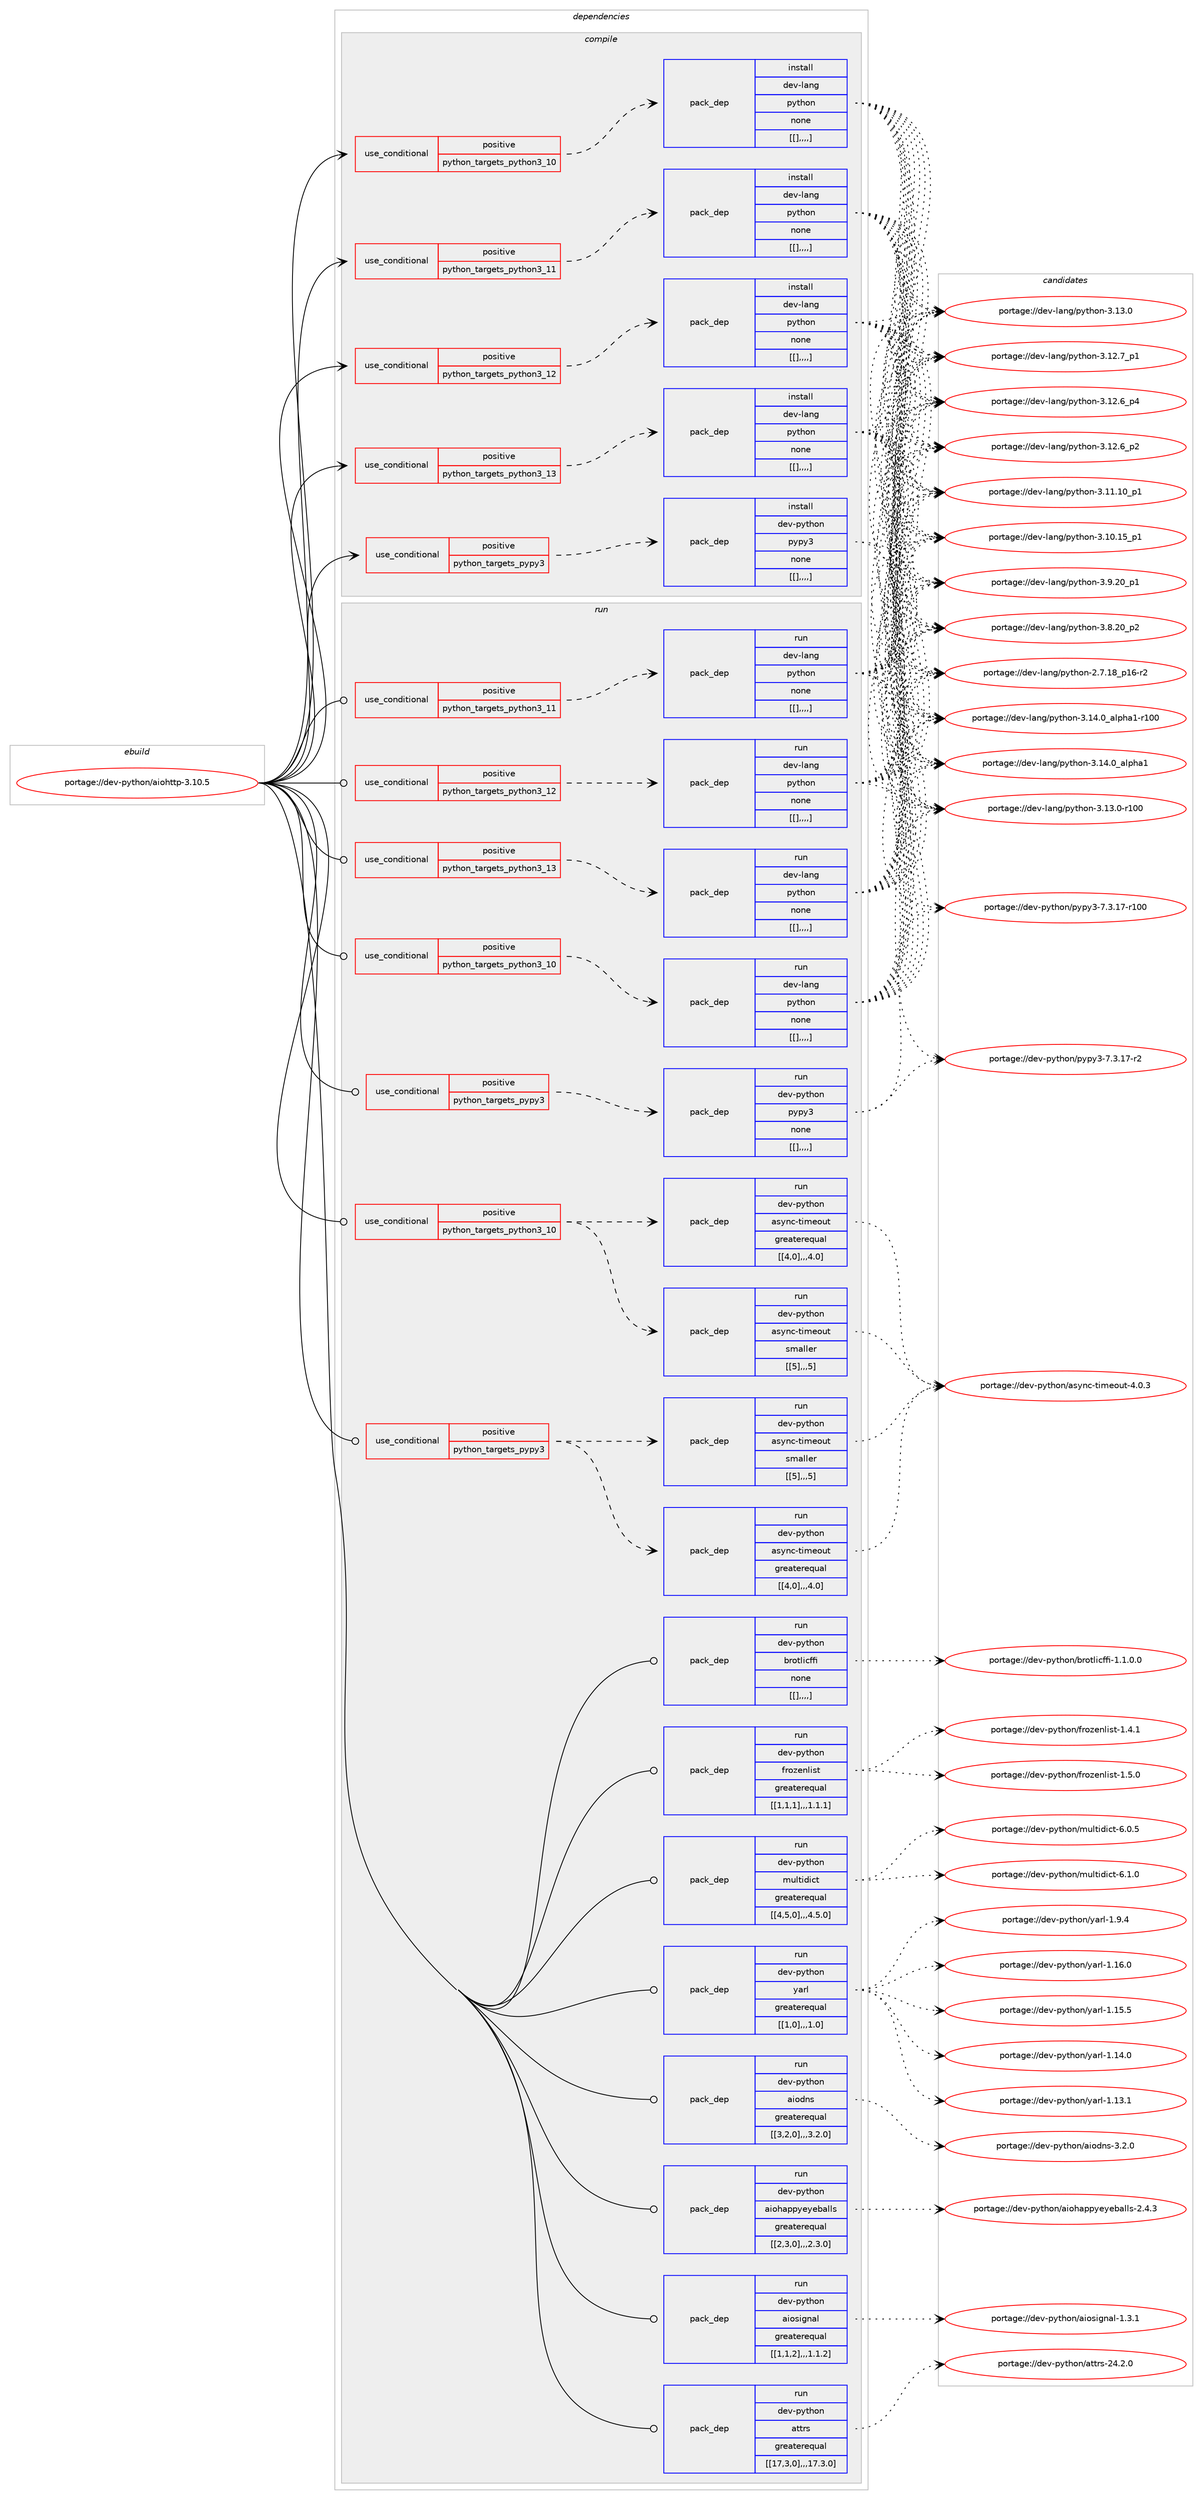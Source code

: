 digraph prolog {

# *************
# Graph options
# *************

newrank=true;
concentrate=true;
compound=true;
graph [rankdir=LR,fontname=Helvetica,fontsize=10,ranksep=1.5];#, ranksep=2.5, nodesep=0.2];
edge  [arrowhead=vee];
node  [fontname=Helvetica,fontsize=10];

# **********
# The ebuild
# **********

subgraph cluster_leftcol {
color=gray;
label=<<i>ebuild</i>>;
id [label="portage://dev-python/aiohttp-3.10.5", color=red, width=4, href="../dev-python/aiohttp-3.10.5.svg"];
}

# ****************
# The dependencies
# ****************

subgraph cluster_midcol {
color=gray;
label=<<i>dependencies</i>>;
subgraph cluster_compile {
fillcolor="#eeeeee";
style=filled;
label=<<i>compile</i>>;
subgraph cond32653 {
dependency146470 [label=<<TABLE BORDER="0" CELLBORDER="1" CELLSPACING="0" CELLPADDING="4"><TR><TD ROWSPAN="3" CELLPADDING="10">use_conditional</TD></TR><TR><TD>positive</TD></TR><TR><TD>python_targets_pypy3</TD></TR></TABLE>>, shape=none, color=red];
subgraph pack112496 {
dependency146478 [label=<<TABLE BORDER="0" CELLBORDER="1" CELLSPACING="0" CELLPADDING="4" WIDTH="220"><TR><TD ROWSPAN="6" CELLPADDING="30">pack_dep</TD></TR><TR><TD WIDTH="110">install</TD></TR><TR><TD>dev-python</TD></TR><TR><TD>pypy3</TD></TR><TR><TD>none</TD></TR><TR><TD>[[],,,,]</TD></TR></TABLE>>, shape=none, color=blue];
}
dependency146470:e -> dependency146478:w [weight=20,style="dashed",arrowhead="vee"];
}
id:e -> dependency146470:w [weight=20,style="solid",arrowhead="vee"];
subgraph cond32659 {
dependency146486 [label=<<TABLE BORDER="0" CELLBORDER="1" CELLSPACING="0" CELLPADDING="4"><TR><TD ROWSPAN="3" CELLPADDING="10">use_conditional</TD></TR><TR><TD>positive</TD></TR><TR><TD>python_targets_python3_10</TD></TR></TABLE>>, shape=none, color=red];
subgraph pack112502 {
dependency146493 [label=<<TABLE BORDER="0" CELLBORDER="1" CELLSPACING="0" CELLPADDING="4" WIDTH="220"><TR><TD ROWSPAN="6" CELLPADDING="30">pack_dep</TD></TR><TR><TD WIDTH="110">install</TD></TR><TR><TD>dev-lang</TD></TR><TR><TD>python</TD></TR><TR><TD>none</TD></TR><TR><TD>[[],,,,]</TD></TR></TABLE>>, shape=none, color=blue];
}
dependency146486:e -> dependency146493:w [weight=20,style="dashed",arrowhead="vee"];
}
id:e -> dependency146486:w [weight=20,style="solid",arrowhead="vee"];
subgraph cond32667 {
dependency146499 [label=<<TABLE BORDER="0" CELLBORDER="1" CELLSPACING="0" CELLPADDING="4"><TR><TD ROWSPAN="3" CELLPADDING="10">use_conditional</TD></TR><TR><TD>positive</TD></TR><TR><TD>python_targets_python3_11</TD></TR></TABLE>>, shape=none, color=red];
subgraph pack112507 {
dependency146503 [label=<<TABLE BORDER="0" CELLBORDER="1" CELLSPACING="0" CELLPADDING="4" WIDTH="220"><TR><TD ROWSPAN="6" CELLPADDING="30">pack_dep</TD></TR><TR><TD WIDTH="110">install</TD></TR><TR><TD>dev-lang</TD></TR><TR><TD>python</TD></TR><TR><TD>none</TD></TR><TR><TD>[[],,,,]</TD></TR></TABLE>>, shape=none, color=blue];
}
dependency146499:e -> dependency146503:w [weight=20,style="dashed",arrowhead="vee"];
}
id:e -> dependency146499:w [weight=20,style="solid",arrowhead="vee"];
subgraph cond32674 {
dependency146512 [label=<<TABLE BORDER="0" CELLBORDER="1" CELLSPACING="0" CELLPADDING="4"><TR><TD ROWSPAN="3" CELLPADDING="10">use_conditional</TD></TR><TR><TD>positive</TD></TR><TR><TD>python_targets_python3_12</TD></TR></TABLE>>, shape=none, color=red];
subgraph pack112514 {
dependency146516 [label=<<TABLE BORDER="0" CELLBORDER="1" CELLSPACING="0" CELLPADDING="4" WIDTH="220"><TR><TD ROWSPAN="6" CELLPADDING="30">pack_dep</TD></TR><TR><TD WIDTH="110">install</TD></TR><TR><TD>dev-lang</TD></TR><TR><TD>python</TD></TR><TR><TD>none</TD></TR><TR><TD>[[],,,,]</TD></TR></TABLE>>, shape=none, color=blue];
}
dependency146512:e -> dependency146516:w [weight=20,style="dashed",arrowhead="vee"];
}
id:e -> dependency146512:w [weight=20,style="solid",arrowhead="vee"];
subgraph cond32681 {
dependency146523 [label=<<TABLE BORDER="0" CELLBORDER="1" CELLSPACING="0" CELLPADDING="4"><TR><TD ROWSPAN="3" CELLPADDING="10">use_conditional</TD></TR><TR><TD>positive</TD></TR><TR><TD>python_targets_python3_13</TD></TR></TABLE>>, shape=none, color=red];
subgraph pack112555 {
dependency146583 [label=<<TABLE BORDER="0" CELLBORDER="1" CELLSPACING="0" CELLPADDING="4" WIDTH="220"><TR><TD ROWSPAN="6" CELLPADDING="30">pack_dep</TD></TR><TR><TD WIDTH="110">install</TD></TR><TR><TD>dev-lang</TD></TR><TR><TD>python</TD></TR><TR><TD>none</TD></TR><TR><TD>[[],,,,]</TD></TR></TABLE>>, shape=none, color=blue];
}
dependency146523:e -> dependency146583:w [weight=20,style="dashed",arrowhead="vee"];
}
id:e -> dependency146523:w [weight=20,style="solid",arrowhead="vee"];
}
subgraph cluster_compileandrun {
fillcolor="#eeeeee";
style=filled;
label=<<i>compile and run</i>>;
}
subgraph cluster_run {
fillcolor="#eeeeee";
style=filled;
label=<<i>run</i>>;
subgraph cond32709 {
dependency146594 [label=<<TABLE BORDER="0" CELLBORDER="1" CELLSPACING="0" CELLPADDING="4"><TR><TD ROWSPAN="3" CELLPADDING="10">use_conditional</TD></TR><TR><TD>positive</TD></TR><TR><TD>python_targets_pypy3</TD></TR></TABLE>>, shape=none, color=red];
subgraph pack112563 {
dependency146597 [label=<<TABLE BORDER="0" CELLBORDER="1" CELLSPACING="0" CELLPADDING="4" WIDTH="220"><TR><TD ROWSPAN="6" CELLPADDING="30">pack_dep</TD></TR><TR><TD WIDTH="110">run</TD></TR><TR><TD>dev-python</TD></TR><TR><TD>async-timeout</TD></TR><TR><TD>smaller</TD></TR><TR><TD>[[5],,,5]</TD></TR></TABLE>>, shape=none, color=blue];
}
dependency146594:e -> dependency146597:w [weight=20,style="dashed",arrowhead="vee"];
subgraph pack112565 {
dependency146599 [label=<<TABLE BORDER="0" CELLBORDER="1" CELLSPACING="0" CELLPADDING="4" WIDTH="220"><TR><TD ROWSPAN="6" CELLPADDING="30">pack_dep</TD></TR><TR><TD WIDTH="110">run</TD></TR><TR><TD>dev-python</TD></TR><TR><TD>async-timeout</TD></TR><TR><TD>greaterequal</TD></TR><TR><TD>[[4,0],,,4.0]</TD></TR></TABLE>>, shape=none, color=blue];
}
dependency146594:e -> dependency146599:w [weight=20,style="dashed",arrowhead="vee"];
}
id:e -> dependency146594:w [weight=20,style="solid",arrowhead="odot"];
subgraph cond32713 {
dependency146605 [label=<<TABLE BORDER="0" CELLBORDER="1" CELLSPACING="0" CELLPADDING="4"><TR><TD ROWSPAN="3" CELLPADDING="10">use_conditional</TD></TR><TR><TD>positive</TD></TR><TR><TD>python_targets_pypy3</TD></TR></TABLE>>, shape=none, color=red];
subgraph pack112570 {
dependency146608 [label=<<TABLE BORDER="0" CELLBORDER="1" CELLSPACING="0" CELLPADDING="4" WIDTH="220"><TR><TD ROWSPAN="6" CELLPADDING="30">pack_dep</TD></TR><TR><TD WIDTH="110">run</TD></TR><TR><TD>dev-python</TD></TR><TR><TD>pypy3</TD></TR><TR><TD>none</TD></TR><TR><TD>[[],,,,]</TD></TR></TABLE>>, shape=none, color=blue];
}
dependency146605:e -> dependency146608:w [weight=20,style="dashed",arrowhead="vee"];
}
id:e -> dependency146605:w [weight=20,style="solid",arrowhead="odot"];
subgraph cond32717 {
dependency146616 [label=<<TABLE BORDER="0" CELLBORDER="1" CELLSPACING="0" CELLPADDING="4"><TR><TD ROWSPAN="3" CELLPADDING="10">use_conditional</TD></TR><TR><TD>positive</TD></TR><TR><TD>python_targets_python3_10</TD></TR></TABLE>>, shape=none, color=red];
subgraph pack112575 {
dependency146618 [label=<<TABLE BORDER="0" CELLBORDER="1" CELLSPACING="0" CELLPADDING="4" WIDTH="220"><TR><TD ROWSPAN="6" CELLPADDING="30">pack_dep</TD></TR><TR><TD WIDTH="110">run</TD></TR><TR><TD>dev-lang</TD></TR><TR><TD>python</TD></TR><TR><TD>none</TD></TR><TR><TD>[[],,,,]</TD></TR></TABLE>>, shape=none, color=blue];
}
dependency146616:e -> dependency146618:w [weight=20,style="dashed",arrowhead="vee"];
}
id:e -> dependency146616:w [weight=20,style="solid",arrowhead="odot"];
subgraph cond32720 {
dependency146622 [label=<<TABLE BORDER="0" CELLBORDER="1" CELLSPACING="0" CELLPADDING="4"><TR><TD ROWSPAN="3" CELLPADDING="10">use_conditional</TD></TR><TR><TD>positive</TD></TR><TR><TD>python_targets_python3_10</TD></TR></TABLE>>, shape=none, color=red];
subgraph pack112578 {
dependency146623 [label=<<TABLE BORDER="0" CELLBORDER="1" CELLSPACING="0" CELLPADDING="4" WIDTH="220"><TR><TD ROWSPAN="6" CELLPADDING="30">pack_dep</TD></TR><TR><TD WIDTH="110">run</TD></TR><TR><TD>dev-python</TD></TR><TR><TD>async-timeout</TD></TR><TR><TD>smaller</TD></TR><TR><TD>[[5],,,5]</TD></TR></TABLE>>, shape=none, color=blue];
}
dependency146622:e -> dependency146623:w [weight=20,style="dashed",arrowhead="vee"];
subgraph pack112579 {
dependency146624 [label=<<TABLE BORDER="0" CELLBORDER="1" CELLSPACING="0" CELLPADDING="4" WIDTH="220"><TR><TD ROWSPAN="6" CELLPADDING="30">pack_dep</TD></TR><TR><TD WIDTH="110">run</TD></TR><TR><TD>dev-python</TD></TR><TR><TD>async-timeout</TD></TR><TR><TD>greaterequal</TD></TR><TR><TD>[[4,0],,,4.0]</TD></TR></TABLE>>, shape=none, color=blue];
}
dependency146622:e -> dependency146624:w [weight=20,style="dashed",arrowhead="vee"];
}
id:e -> dependency146622:w [weight=20,style="solid",arrowhead="odot"];
subgraph cond32722 {
dependency146627 [label=<<TABLE BORDER="0" CELLBORDER="1" CELLSPACING="0" CELLPADDING="4"><TR><TD ROWSPAN="3" CELLPADDING="10">use_conditional</TD></TR><TR><TD>positive</TD></TR><TR><TD>python_targets_python3_11</TD></TR></TABLE>>, shape=none, color=red];
subgraph pack112581 {
dependency146630 [label=<<TABLE BORDER="0" CELLBORDER="1" CELLSPACING="0" CELLPADDING="4" WIDTH="220"><TR><TD ROWSPAN="6" CELLPADDING="30">pack_dep</TD></TR><TR><TD WIDTH="110">run</TD></TR><TR><TD>dev-lang</TD></TR><TR><TD>python</TD></TR><TR><TD>none</TD></TR><TR><TD>[[],,,,]</TD></TR></TABLE>>, shape=none, color=blue];
}
dependency146627:e -> dependency146630:w [weight=20,style="dashed",arrowhead="vee"];
}
id:e -> dependency146627:w [weight=20,style="solid",arrowhead="odot"];
subgraph cond32728 {
dependency146641 [label=<<TABLE BORDER="0" CELLBORDER="1" CELLSPACING="0" CELLPADDING="4"><TR><TD ROWSPAN="3" CELLPADDING="10">use_conditional</TD></TR><TR><TD>positive</TD></TR><TR><TD>python_targets_python3_12</TD></TR></TABLE>>, shape=none, color=red];
subgraph pack112591 {
dependency146649 [label=<<TABLE BORDER="0" CELLBORDER="1" CELLSPACING="0" CELLPADDING="4" WIDTH="220"><TR><TD ROWSPAN="6" CELLPADDING="30">pack_dep</TD></TR><TR><TD WIDTH="110">run</TD></TR><TR><TD>dev-lang</TD></TR><TR><TD>python</TD></TR><TR><TD>none</TD></TR><TR><TD>[[],,,,]</TD></TR></TABLE>>, shape=none, color=blue];
}
dependency146641:e -> dependency146649:w [weight=20,style="dashed",arrowhead="vee"];
}
id:e -> dependency146641:w [weight=20,style="solid",arrowhead="odot"];
subgraph cond32735 {
dependency146663 [label=<<TABLE BORDER="0" CELLBORDER="1" CELLSPACING="0" CELLPADDING="4"><TR><TD ROWSPAN="3" CELLPADDING="10">use_conditional</TD></TR><TR><TD>positive</TD></TR><TR><TD>python_targets_python3_13</TD></TR></TABLE>>, shape=none, color=red];
subgraph pack112604 {
dependency146669 [label=<<TABLE BORDER="0" CELLBORDER="1" CELLSPACING="0" CELLPADDING="4" WIDTH="220"><TR><TD ROWSPAN="6" CELLPADDING="30">pack_dep</TD></TR><TR><TD WIDTH="110">run</TD></TR><TR><TD>dev-lang</TD></TR><TR><TD>python</TD></TR><TR><TD>none</TD></TR><TR><TD>[[],,,,]</TD></TR></TABLE>>, shape=none, color=blue];
}
dependency146663:e -> dependency146669:w [weight=20,style="dashed",arrowhead="vee"];
}
id:e -> dependency146663:w [weight=20,style="solid",arrowhead="odot"];
subgraph pack112609 {
dependency146677 [label=<<TABLE BORDER="0" CELLBORDER="1" CELLSPACING="0" CELLPADDING="4" WIDTH="220"><TR><TD ROWSPAN="6" CELLPADDING="30">pack_dep</TD></TR><TR><TD WIDTH="110">run</TD></TR><TR><TD>dev-python</TD></TR><TR><TD>aiodns</TD></TR><TR><TD>greaterequal</TD></TR><TR><TD>[[3,2,0],,,3.2.0]</TD></TR></TABLE>>, shape=none, color=blue];
}
id:e -> dependency146677:w [weight=20,style="solid",arrowhead="odot"];
subgraph pack112614 {
dependency146691 [label=<<TABLE BORDER="0" CELLBORDER="1" CELLSPACING="0" CELLPADDING="4" WIDTH="220"><TR><TD ROWSPAN="6" CELLPADDING="30">pack_dep</TD></TR><TR><TD WIDTH="110">run</TD></TR><TR><TD>dev-python</TD></TR><TR><TD>aiohappyeyeballs</TD></TR><TR><TD>greaterequal</TD></TR><TR><TD>[[2,3,0],,,2.3.0]</TD></TR></TABLE>>, shape=none, color=blue];
}
id:e -> dependency146691:w [weight=20,style="solid",arrowhead="odot"];
subgraph pack112622 {
dependency146694 [label=<<TABLE BORDER="0" CELLBORDER="1" CELLSPACING="0" CELLPADDING="4" WIDTH="220"><TR><TD ROWSPAN="6" CELLPADDING="30">pack_dep</TD></TR><TR><TD WIDTH="110">run</TD></TR><TR><TD>dev-python</TD></TR><TR><TD>aiosignal</TD></TR><TR><TD>greaterequal</TD></TR><TR><TD>[[1,1,2],,,1.1.2]</TD></TR></TABLE>>, shape=none, color=blue];
}
id:e -> dependency146694:w [weight=20,style="solid",arrowhead="odot"];
subgraph pack112645 {
dependency146728 [label=<<TABLE BORDER="0" CELLBORDER="1" CELLSPACING="0" CELLPADDING="4" WIDTH="220"><TR><TD ROWSPAN="6" CELLPADDING="30">pack_dep</TD></TR><TR><TD WIDTH="110">run</TD></TR><TR><TD>dev-python</TD></TR><TR><TD>attrs</TD></TR><TR><TD>greaterequal</TD></TR><TR><TD>[[17,3,0],,,17.3.0]</TD></TR></TABLE>>, shape=none, color=blue];
}
id:e -> dependency146728:w [weight=20,style="solid",arrowhead="odot"];
subgraph pack112658 {
dependency146754 [label=<<TABLE BORDER="0" CELLBORDER="1" CELLSPACING="0" CELLPADDING="4" WIDTH="220"><TR><TD ROWSPAN="6" CELLPADDING="30">pack_dep</TD></TR><TR><TD WIDTH="110">run</TD></TR><TR><TD>dev-python</TD></TR><TR><TD>brotlicffi</TD></TR><TR><TD>none</TD></TR><TR><TD>[[],,,,]</TD></TR></TABLE>>, shape=none, color=blue];
}
id:e -> dependency146754:w [weight=20,style="solid",arrowhead="odot"];
subgraph pack112665 {
dependency146758 [label=<<TABLE BORDER="0" CELLBORDER="1" CELLSPACING="0" CELLPADDING="4" WIDTH="220"><TR><TD ROWSPAN="6" CELLPADDING="30">pack_dep</TD></TR><TR><TD WIDTH="110">run</TD></TR><TR><TD>dev-python</TD></TR><TR><TD>frozenlist</TD></TR><TR><TD>greaterequal</TD></TR><TR><TD>[[1,1,1],,,1.1.1]</TD></TR></TABLE>>, shape=none, color=blue];
}
id:e -> dependency146758:w [weight=20,style="solid",arrowhead="odot"];
subgraph pack112668 {
dependency146766 [label=<<TABLE BORDER="0" CELLBORDER="1" CELLSPACING="0" CELLPADDING="4" WIDTH="220"><TR><TD ROWSPAN="6" CELLPADDING="30">pack_dep</TD></TR><TR><TD WIDTH="110">run</TD></TR><TR><TD>dev-python</TD></TR><TR><TD>multidict</TD></TR><TR><TD>greaterequal</TD></TR><TR><TD>[[4,5,0],,,4.5.0]</TD></TR></TABLE>>, shape=none, color=blue];
}
id:e -> dependency146766:w [weight=20,style="solid",arrowhead="odot"];
subgraph pack112673 {
dependency146771 [label=<<TABLE BORDER="0" CELLBORDER="1" CELLSPACING="0" CELLPADDING="4" WIDTH="220"><TR><TD ROWSPAN="6" CELLPADDING="30">pack_dep</TD></TR><TR><TD WIDTH="110">run</TD></TR><TR><TD>dev-python</TD></TR><TR><TD>yarl</TD></TR><TR><TD>greaterequal</TD></TR><TR><TD>[[1,0],,,1.0]</TD></TR></TABLE>>, shape=none, color=blue];
}
id:e -> dependency146771:w [weight=20,style="solid",arrowhead="odot"];
}
}

# **************
# The candidates
# **************

subgraph cluster_choices {
rank=same;
color=gray;
label=<<i>candidates</i>>;

subgraph choice112477 {
color=black;
nodesep=1;
choice100101118451121211161041111104711212111212151455546514649554511450 [label="portage://dev-python/pypy3-7.3.17-r2", color=red, width=4,href="../dev-python/pypy3-7.3.17-r2.svg"];
choice1001011184511212111610411111047112121112121514555465146495545114494848 [label="portage://dev-python/pypy3-7.3.17-r100", color=red, width=4,href="../dev-python/pypy3-7.3.17-r100.svg"];
dependency146478:e -> choice100101118451121211161041111104711212111212151455546514649554511450:w [style=dotted,weight="100"];
dependency146478:e -> choice1001011184511212111610411111047112121112121514555465146495545114494848:w [style=dotted,weight="100"];
}
subgraph choice112479 {
color=black;
nodesep=1;
choice100101118451089711010347112121116104111110455146495246489597108112104974945114494848 [label="portage://dev-lang/python-3.14.0_alpha1-r100", color=red, width=4,href="../dev-lang/python-3.14.0_alpha1-r100.svg"];
choice1001011184510897110103471121211161041111104551464952464895971081121049749 [label="portage://dev-lang/python-3.14.0_alpha1", color=red, width=4,href="../dev-lang/python-3.14.0_alpha1.svg"];
choice1001011184510897110103471121211161041111104551464951464845114494848 [label="portage://dev-lang/python-3.13.0-r100", color=red, width=4,href="../dev-lang/python-3.13.0-r100.svg"];
choice10010111845108971101034711212111610411111045514649514648 [label="portage://dev-lang/python-3.13.0", color=red, width=4,href="../dev-lang/python-3.13.0.svg"];
choice100101118451089711010347112121116104111110455146495046559511249 [label="portage://dev-lang/python-3.12.7_p1", color=red, width=4,href="../dev-lang/python-3.12.7_p1.svg"];
choice100101118451089711010347112121116104111110455146495046549511252 [label="portage://dev-lang/python-3.12.6_p4", color=red, width=4,href="../dev-lang/python-3.12.6_p4.svg"];
choice100101118451089711010347112121116104111110455146495046549511250 [label="portage://dev-lang/python-3.12.6_p2", color=red, width=4,href="../dev-lang/python-3.12.6_p2.svg"];
choice10010111845108971101034711212111610411111045514649494649489511249 [label="portage://dev-lang/python-3.11.10_p1", color=red, width=4,href="../dev-lang/python-3.11.10_p1.svg"];
choice10010111845108971101034711212111610411111045514649484649539511249 [label="portage://dev-lang/python-3.10.15_p1", color=red, width=4,href="../dev-lang/python-3.10.15_p1.svg"];
choice100101118451089711010347112121116104111110455146574650489511249 [label="portage://dev-lang/python-3.9.20_p1", color=red, width=4,href="../dev-lang/python-3.9.20_p1.svg"];
choice100101118451089711010347112121116104111110455146564650489511250 [label="portage://dev-lang/python-3.8.20_p2", color=red, width=4,href="../dev-lang/python-3.8.20_p2.svg"];
choice100101118451089711010347112121116104111110455046554649569511249544511450 [label="portage://dev-lang/python-2.7.18_p16-r2", color=red, width=4,href="../dev-lang/python-2.7.18_p16-r2.svg"];
dependency146493:e -> choice100101118451089711010347112121116104111110455146495246489597108112104974945114494848:w [style=dotted,weight="100"];
dependency146493:e -> choice1001011184510897110103471121211161041111104551464952464895971081121049749:w [style=dotted,weight="100"];
dependency146493:e -> choice1001011184510897110103471121211161041111104551464951464845114494848:w [style=dotted,weight="100"];
dependency146493:e -> choice10010111845108971101034711212111610411111045514649514648:w [style=dotted,weight="100"];
dependency146493:e -> choice100101118451089711010347112121116104111110455146495046559511249:w [style=dotted,weight="100"];
dependency146493:e -> choice100101118451089711010347112121116104111110455146495046549511252:w [style=dotted,weight="100"];
dependency146493:e -> choice100101118451089711010347112121116104111110455146495046549511250:w [style=dotted,weight="100"];
dependency146493:e -> choice10010111845108971101034711212111610411111045514649494649489511249:w [style=dotted,weight="100"];
dependency146493:e -> choice10010111845108971101034711212111610411111045514649484649539511249:w [style=dotted,weight="100"];
dependency146493:e -> choice100101118451089711010347112121116104111110455146574650489511249:w [style=dotted,weight="100"];
dependency146493:e -> choice100101118451089711010347112121116104111110455146564650489511250:w [style=dotted,weight="100"];
dependency146493:e -> choice100101118451089711010347112121116104111110455046554649569511249544511450:w [style=dotted,weight="100"];
}
subgraph choice112496 {
color=black;
nodesep=1;
choice100101118451089711010347112121116104111110455146495246489597108112104974945114494848 [label="portage://dev-lang/python-3.14.0_alpha1-r100", color=red, width=4,href="../dev-lang/python-3.14.0_alpha1-r100.svg"];
choice1001011184510897110103471121211161041111104551464952464895971081121049749 [label="portage://dev-lang/python-3.14.0_alpha1", color=red, width=4,href="../dev-lang/python-3.14.0_alpha1.svg"];
choice1001011184510897110103471121211161041111104551464951464845114494848 [label="portage://dev-lang/python-3.13.0-r100", color=red, width=4,href="../dev-lang/python-3.13.0-r100.svg"];
choice10010111845108971101034711212111610411111045514649514648 [label="portage://dev-lang/python-3.13.0", color=red, width=4,href="../dev-lang/python-3.13.0.svg"];
choice100101118451089711010347112121116104111110455146495046559511249 [label="portage://dev-lang/python-3.12.7_p1", color=red, width=4,href="../dev-lang/python-3.12.7_p1.svg"];
choice100101118451089711010347112121116104111110455146495046549511252 [label="portage://dev-lang/python-3.12.6_p4", color=red, width=4,href="../dev-lang/python-3.12.6_p4.svg"];
choice100101118451089711010347112121116104111110455146495046549511250 [label="portage://dev-lang/python-3.12.6_p2", color=red, width=4,href="../dev-lang/python-3.12.6_p2.svg"];
choice10010111845108971101034711212111610411111045514649494649489511249 [label="portage://dev-lang/python-3.11.10_p1", color=red, width=4,href="../dev-lang/python-3.11.10_p1.svg"];
choice10010111845108971101034711212111610411111045514649484649539511249 [label="portage://dev-lang/python-3.10.15_p1", color=red, width=4,href="../dev-lang/python-3.10.15_p1.svg"];
choice100101118451089711010347112121116104111110455146574650489511249 [label="portage://dev-lang/python-3.9.20_p1", color=red, width=4,href="../dev-lang/python-3.9.20_p1.svg"];
choice100101118451089711010347112121116104111110455146564650489511250 [label="portage://dev-lang/python-3.8.20_p2", color=red, width=4,href="../dev-lang/python-3.8.20_p2.svg"];
choice100101118451089711010347112121116104111110455046554649569511249544511450 [label="portage://dev-lang/python-2.7.18_p16-r2", color=red, width=4,href="../dev-lang/python-2.7.18_p16-r2.svg"];
dependency146503:e -> choice100101118451089711010347112121116104111110455146495246489597108112104974945114494848:w [style=dotted,weight="100"];
dependency146503:e -> choice1001011184510897110103471121211161041111104551464952464895971081121049749:w [style=dotted,weight="100"];
dependency146503:e -> choice1001011184510897110103471121211161041111104551464951464845114494848:w [style=dotted,weight="100"];
dependency146503:e -> choice10010111845108971101034711212111610411111045514649514648:w [style=dotted,weight="100"];
dependency146503:e -> choice100101118451089711010347112121116104111110455146495046559511249:w [style=dotted,weight="100"];
dependency146503:e -> choice100101118451089711010347112121116104111110455146495046549511252:w [style=dotted,weight="100"];
dependency146503:e -> choice100101118451089711010347112121116104111110455146495046549511250:w [style=dotted,weight="100"];
dependency146503:e -> choice10010111845108971101034711212111610411111045514649494649489511249:w [style=dotted,weight="100"];
dependency146503:e -> choice10010111845108971101034711212111610411111045514649484649539511249:w [style=dotted,weight="100"];
dependency146503:e -> choice100101118451089711010347112121116104111110455146574650489511249:w [style=dotted,weight="100"];
dependency146503:e -> choice100101118451089711010347112121116104111110455146564650489511250:w [style=dotted,weight="100"];
dependency146503:e -> choice100101118451089711010347112121116104111110455046554649569511249544511450:w [style=dotted,weight="100"];
}
subgraph choice112516 {
color=black;
nodesep=1;
choice100101118451089711010347112121116104111110455146495246489597108112104974945114494848 [label="portage://dev-lang/python-3.14.0_alpha1-r100", color=red, width=4,href="../dev-lang/python-3.14.0_alpha1-r100.svg"];
choice1001011184510897110103471121211161041111104551464952464895971081121049749 [label="portage://dev-lang/python-3.14.0_alpha1", color=red, width=4,href="../dev-lang/python-3.14.0_alpha1.svg"];
choice1001011184510897110103471121211161041111104551464951464845114494848 [label="portage://dev-lang/python-3.13.0-r100", color=red, width=4,href="../dev-lang/python-3.13.0-r100.svg"];
choice10010111845108971101034711212111610411111045514649514648 [label="portage://dev-lang/python-3.13.0", color=red, width=4,href="../dev-lang/python-3.13.0.svg"];
choice100101118451089711010347112121116104111110455146495046559511249 [label="portage://dev-lang/python-3.12.7_p1", color=red, width=4,href="../dev-lang/python-3.12.7_p1.svg"];
choice100101118451089711010347112121116104111110455146495046549511252 [label="portage://dev-lang/python-3.12.6_p4", color=red, width=4,href="../dev-lang/python-3.12.6_p4.svg"];
choice100101118451089711010347112121116104111110455146495046549511250 [label="portage://dev-lang/python-3.12.6_p2", color=red, width=4,href="../dev-lang/python-3.12.6_p2.svg"];
choice10010111845108971101034711212111610411111045514649494649489511249 [label="portage://dev-lang/python-3.11.10_p1", color=red, width=4,href="../dev-lang/python-3.11.10_p1.svg"];
choice10010111845108971101034711212111610411111045514649484649539511249 [label="portage://dev-lang/python-3.10.15_p1", color=red, width=4,href="../dev-lang/python-3.10.15_p1.svg"];
choice100101118451089711010347112121116104111110455146574650489511249 [label="portage://dev-lang/python-3.9.20_p1", color=red, width=4,href="../dev-lang/python-3.9.20_p1.svg"];
choice100101118451089711010347112121116104111110455146564650489511250 [label="portage://dev-lang/python-3.8.20_p2", color=red, width=4,href="../dev-lang/python-3.8.20_p2.svg"];
choice100101118451089711010347112121116104111110455046554649569511249544511450 [label="portage://dev-lang/python-2.7.18_p16-r2", color=red, width=4,href="../dev-lang/python-2.7.18_p16-r2.svg"];
dependency146516:e -> choice100101118451089711010347112121116104111110455146495246489597108112104974945114494848:w [style=dotted,weight="100"];
dependency146516:e -> choice1001011184510897110103471121211161041111104551464952464895971081121049749:w [style=dotted,weight="100"];
dependency146516:e -> choice1001011184510897110103471121211161041111104551464951464845114494848:w [style=dotted,weight="100"];
dependency146516:e -> choice10010111845108971101034711212111610411111045514649514648:w [style=dotted,weight="100"];
dependency146516:e -> choice100101118451089711010347112121116104111110455146495046559511249:w [style=dotted,weight="100"];
dependency146516:e -> choice100101118451089711010347112121116104111110455146495046549511252:w [style=dotted,weight="100"];
dependency146516:e -> choice100101118451089711010347112121116104111110455146495046549511250:w [style=dotted,weight="100"];
dependency146516:e -> choice10010111845108971101034711212111610411111045514649494649489511249:w [style=dotted,weight="100"];
dependency146516:e -> choice10010111845108971101034711212111610411111045514649484649539511249:w [style=dotted,weight="100"];
dependency146516:e -> choice100101118451089711010347112121116104111110455146574650489511249:w [style=dotted,weight="100"];
dependency146516:e -> choice100101118451089711010347112121116104111110455146564650489511250:w [style=dotted,weight="100"];
dependency146516:e -> choice100101118451089711010347112121116104111110455046554649569511249544511450:w [style=dotted,weight="100"];
}
subgraph choice112532 {
color=black;
nodesep=1;
choice100101118451089711010347112121116104111110455146495246489597108112104974945114494848 [label="portage://dev-lang/python-3.14.0_alpha1-r100", color=red, width=4,href="../dev-lang/python-3.14.0_alpha1-r100.svg"];
choice1001011184510897110103471121211161041111104551464952464895971081121049749 [label="portage://dev-lang/python-3.14.0_alpha1", color=red, width=4,href="../dev-lang/python-3.14.0_alpha1.svg"];
choice1001011184510897110103471121211161041111104551464951464845114494848 [label="portage://dev-lang/python-3.13.0-r100", color=red, width=4,href="../dev-lang/python-3.13.0-r100.svg"];
choice10010111845108971101034711212111610411111045514649514648 [label="portage://dev-lang/python-3.13.0", color=red, width=4,href="../dev-lang/python-3.13.0.svg"];
choice100101118451089711010347112121116104111110455146495046559511249 [label="portage://dev-lang/python-3.12.7_p1", color=red, width=4,href="../dev-lang/python-3.12.7_p1.svg"];
choice100101118451089711010347112121116104111110455146495046549511252 [label="portage://dev-lang/python-3.12.6_p4", color=red, width=4,href="../dev-lang/python-3.12.6_p4.svg"];
choice100101118451089711010347112121116104111110455146495046549511250 [label="portage://dev-lang/python-3.12.6_p2", color=red, width=4,href="../dev-lang/python-3.12.6_p2.svg"];
choice10010111845108971101034711212111610411111045514649494649489511249 [label="portage://dev-lang/python-3.11.10_p1", color=red, width=4,href="../dev-lang/python-3.11.10_p1.svg"];
choice10010111845108971101034711212111610411111045514649484649539511249 [label="portage://dev-lang/python-3.10.15_p1", color=red, width=4,href="../dev-lang/python-3.10.15_p1.svg"];
choice100101118451089711010347112121116104111110455146574650489511249 [label="portage://dev-lang/python-3.9.20_p1", color=red, width=4,href="../dev-lang/python-3.9.20_p1.svg"];
choice100101118451089711010347112121116104111110455146564650489511250 [label="portage://dev-lang/python-3.8.20_p2", color=red, width=4,href="../dev-lang/python-3.8.20_p2.svg"];
choice100101118451089711010347112121116104111110455046554649569511249544511450 [label="portage://dev-lang/python-2.7.18_p16-r2", color=red, width=4,href="../dev-lang/python-2.7.18_p16-r2.svg"];
dependency146583:e -> choice100101118451089711010347112121116104111110455146495246489597108112104974945114494848:w [style=dotted,weight="100"];
dependency146583:e -> choice1001011184510897110103471121211161041111104551464952464895971081121049749:w [style=dotted,weight="100"];
dependency146583:e -> choice1001011184510897110103471121211161041111104551464951464845114494848:w [style=dotted,weight="100"];
dependency146583:e -> choice10010111845108971101034711212111610411111045514649514648:w [style=dotted,weight="100"];
dependency146583:e -> choice100101118451089711010347112121116104111110455146495046559511249:w [style=dotted,weight="100"];
dependency146583:e -> choice100101118451089711010347112121116104111110455146495046549511252:w [style=dotted,weight="100"];
dependency146583:e -> choice100101118451089711010347112121116104111110455146495046549511250:w [style=dotted,weight="100"];
dependency146583:e -> choice10010111845108971101034711212111610411111045514649494649489511249:w [style=dotted,weight="100"];
dependency146583:e -> choice10010111845108971101034711212111610411111045514649484649539511249:w [style=dotted,weight="100"];
dependency146583:e -> choice100101118451089711010347112121116104111110455146574650489511249:w [style=dotted,weight="100"];
dependency146583:e -> choice100101118451089711010347112121116104111110455146564650489511250:w [style=dotted,weight="100"];
dependency146583:e -> choice100101118451089711010347112121116104111110455046554649569511249544511450:w [style=dotted,weight="100"];
}
subgraph choice112550 {
color=black;
nodesep=1;
choice1001011184511212111610411111047971151211109945116105109101111117116455246484651 [label="portage://dev-python/async-timeout-4.0.3", color=red, width=4,href="../dev-python/async-timeout-4.0.3.svg"];
dependency146597:e -> choice1001011184511212111610411111047971151211109945116105109101111117116455246484651:w [style=dotted,weight="100"];
}
subgraph choice112557 {
color=black;
nodesep=1;
choice1001011184511212111610411111047971151211109945116105109101111117116455246484651 [label="portage://dev-python/async-timeout-4.0.3", color=red, width=4,href="../dev-python/async-timeout-4.0.3.svg"];
dependency146599:e -> choice1001011184511212111610411111047971151211109945116105109101111117116455246484651:w [style=dotted,weight="100"];
}
subgraph choice112559 {
color=black;
nodesep=1;
choice100101118451121211161041111104711212111212151455546514649554511450 [label="portage://dev-python/pypy3-7.3.17-r2", color=red, width=4,href="../dev-python/pypy3-7.3.17-r2.svg"];
choice1001011184511212111610411111047112121112121514555465146495545114494848 [label="portage://dev-python/pypy3-7.3.17-r100", color=red, width=4,href="../dev-python/pypy3-7.3.17-r100.svg"];
dependency146608:e -> choice100101118451121211161041111104711212111212151455546514649554511450:w [style=dotted,weight="100"];
dependency146608:e -> choice1001011184511212111610411111047112121112121514555465146495545114494848:w [style=dotted,weight="100"];
}
subgraph choice112562 {
color=black;
nodesep=1;
choice100101118451089711010347112121116104111110455146495246489597108112104974945114494848 [label="portage://dev-lang/python-3.14.0_alpha1-r100", color=red, width=4,href="../dev-lang/python-3.14.0_alpha1-r100.svg"];
choice1001011184510897110103471121211161041111104551464952464895971081121049749 [label="portage://dev-lang/python-3.14.0_alpha1", color=red, width=4,href="../dev-lang/python-3.14.0_alpha1.svg"];
choice1001011184510897110103471121211161041111104551464951464845114494848 [label="portage://dev-lang/python-3.13.0-r100", color=red, width=4,href="../dev-lang/python-3.13.0-r100.svg"];
choice10010111845108971101034711212111610411111045514649514648 [label="portage://dev-lang/python-3.13.0", color=red, width=4,href="../dev-lang/python-3.13.0.svg"];
choice100101118451089711010347112121116104111110455146495046559511249 [label="portage://dev-lang/python-3.12.7_p1", color=red, width=4,href="../dev-lang/python-3.12.7_p1.svg"];
choice100101118451089711010347112121116104111110455146495046549511252 [label="portage://dev-lang/python-3.12.6_p4", color=red, width=4,href="../dev-lang/python-3.12.6_p4.svg"];
choice100101118451089711010347112121116104111110455146495046549511250 [label="portage://dev-lang/python-3.12.6_p2", color=red, width=4,href="../dev-lang/python-3.12.6_p2.svg"];
choice10010111845108971101034711212111610411111045514649494649489511249 [label="portage://dev-lang/python-3.11.10_p1", color=red, width=4,href="../dev-lang/python-3.11.10_p1.svg"];
choice10010111845108971101034711212111610411111045514649484649539511249 [label="portage://dev-lang/python-3.10.15_p1", color=red, width=4,href="../dev-lang/python-3.10.15_p1.svg"];
choice100101118451089711010347112121116104111110455146574650489511249 [label="portage://dev-lang/python-3.9.20_p1", color=red, width=4,href="../dev-lang/python-3.9.20_p1.svg"];
choice100101118451089711010347112121116104111110455146564650489511250 [label="portage://dev-lang/python-3.8.20_p2", color=red, width=4,href="../dev-lang/python-3.8.20_p2.svg"];
choice100101118451089711010347112121116104111110455046554649569511249544511450 [label="portage://dev-lang/python-2.7.18_p16-r2", color=red, width=4,href="../dev-lang/python-2.7.18_p16-r2.svg"];
dependency146618:e -> choice100101118451089711010347112121116104111110455146495246489597108112104974945114494848:w [style=dotted,weight="100"];
dependency146618:e -> choice1001011184510897110103471121211161041111104551464952464895971081121049749:w [style=dotted,weight="100"];
dependency146618:e -> choice1001011184510897110103471121211161041111104551464951464845114494848:w [style=dotted,weight="100"];
dependency146618:e -> choice10010111845108971101034711212111610411111045514649514648:w [style=dotted,weight="100"];
dependency146618:e -> choice100101118451089711010347112121116104111110455146495046559511249:w [style=dotted,weight="100"];
dependency146618:e -> choice100101118451089711010347112121116104111110455146495046549511252:w [style=dotted,weight="100"];
dependency146618:e -> choice100101118451089711010347112121116104111110455146495046549511250:w [style=dotted,weight="100"];
dependency146618:e -> choice10010111845108971101034711212111610411111045514649494649489511249:w [style=dotted,weight="100"];
dependency146618:e -> choice10010111845108971101034711212111610411111045514649484649539511249:w [style=dotted,weight="100"];
dependency146618:e -> choice100101118451089711010347112121116104111110455146574650489511249:w [style=dotted,weight="100"];
dependency146618:e -> choice100101118451089711010347112121116104111110455146564650489511250:w [style=dotted,weight="100"];
dependency146618:e -> choice100101118451089711010347112121116104111110455046554649569511249544511450:w [style=dotted,weight="100"];
}
subgraph choice112576 {
color=black;
nodesep=1;
choice1001011184511212111610411111047971151211109945116105109101111117116455246484651 [label="portage://dev-python/async-timeout-4.0.3", color=red, width=4,href="../dev-python/async-timeout-4.0.3.svg"];
dependency146623:e -> choice1001011184511212111610411111047971151211109945116105109101111117116455246484651:w [style=dotted,weight="100"];
}
subgraph choice112580 {
color=black;
nodesep=1;
choice1001011184511212111610411111047971151211109945116105109101111117116455246484651 [label="portage://dev-python/async-timeout-4.0.3", color=red, width=4,href="../dev-python/async-timeout-4.0.3.svg"];
dependency146624:e -> choice1001011184511212111610411111047971151211109945116105109101111117116455246484651:w [style=dotted,weight="100"];
}
subgraph choice112582 {
color=black;
nodesep=1;
choice100101118451089711010347112121116104111110455146495246489597108112104974945114494848 [label="portage://dev-lang/python-3.14.0_alpha1-r100", color=red, width=4,href="../dev-lang/python-3.14.0_alpha1-r100.svg"];
choice1001011184510897110103471121211161041111104551464952464895971081121049749 [label="portage://dev-lang/python-3.14.0_alpha1", color=red, width=4,href="../dev-lang/python-3.14.0_alpha1.svg"];
choice1001011184510897110103471121211161041111104551464951464845114494848 [label="portage://dev-lang/python-3.13.0-r100", color=red, width=4,href="../dev-lang/python-3.13.0-r100.svg"];
choice10010111845108971101034711212111610411111045514649514648 [label="portage://dev-lang/python-3.13.0", color=red, width=4,href="../dev-lang/python-3.13.0.svg"];
choice100101118451089711010347112121116104111110455146495046559511249 [label="portage://dev-lang/python-3.12.7_p1", color=red, width=4,href="../dev-lang/python-3.12.7_p1.svg"];
choice100101118451089711010347112121116104111110455146495046549511252 [label="portage://dev-lang/python-3.12.6_p4", color=red, width=4,href="../dev-lang/python-3.12.6_p4.svg"];
choice100101118451089711010347112121116104111110455146495046549511250 [label="portage://dev-lang/python-3.12.6_p2", color=red, width=4,href="../dev-lang/python-3.12.6_p2.svg"];
choice10010111845108971101034711212111610411111045514649494649489511249 [label="portage://dev-lang/python-3.11.10_p1", color=red, width=4,href="../dev-lang/python-3.11.10_p1.svg"];
choice10010111845108971101034711212111610411111045514649484649539511249 [label="portage://dev-lang/python-3.10.15_p1", color=red, width=4,href="../dev-lang/python-3.10.15_p1.svg"];
choice100101118451089711010347112121116104111110455146574650489511249 [label="portage://dev-lang/python-3.9.20_p1", color=red, width=4,href="../dev-lang/python-3.9.20_p1.svg"];
choice100101118451089711010347112121116104111110455146564650489511250 [label="portage://dev-lang/python-3.8.20_p2", color=red, width=4,href="../dev-lang/python-3.8.20_p2.svg"];
choice100101118451089711010347112121116104111110455046554649569511249544511450 [label="portage://dev-lang/python-2.7.18_p16-r2", color=red, width=4,href="../dev-lang/python-2.7.18_p16-r2.svg"];
dependency146630:e -> choice100101118451089711010347112121116104111110455146495246489597108112104974945114494848:w [style=dotted,weight="100"];
dependency146630:e -> choice1001011184510897110103471121211161041111104551464952464895971081121049749:w [style=dotted,weight="100"];
dependency146630:e -> choice1001011184510897110103471121211161041111104551464951464845114494848:w [style=dotted,weight="100"];
dependency146630:e -> choice10010111845108971101034711212111610411111045514649514648:w [style=dotted,weight="100"];
dependency146630:e -> choice100101118451089711010347112121116104111110455146495046559511249:w [style=dotted,weight="100"];
dependency146630:e -> choice100101118451089711010347112121116104111110455146495046549511252:w [style=dotted,weight="100"];
dependency146630:e -> choice100101118451089711010347112121116104111110455146495046549511250:w [style=dotted,weight="100"];
dependency146630:e -> choice10010111845108971101034711212111610411111045514649494649489511249:w [style=dotted,weight="100"];
dependency146630:e -> choice10010111845108971101034711212111610411111045514649484649539511249:w [style=dotted,weight="100"];
dependency146630:e -> choice100101118451089711010347112121116104111110455146574650489511249:w [style=dotted,weight="100"];
dependency146630:e -> choice100101118451089711010347112121116104111110455146564650489511250:w [style=dotted,weight="100"];
dependency146630:e -> choice100101118451089711010347112121116104111110455046554649569511249544511450:w [style=dotted,weight="100"];
}
subgraph choice112586 {
color=black;
nodesep=1;
choice100101118451089711010347112121116104111110455146495246489597108112104974945114494848 [label="portage://dev-lang/python-3.14.0_alpha1-r100", color=red, width=4,href="../dev-lang/python-3.14.0_alpha1-r100.svg"];
choice1001011184510897110103471121211161041111104551464952464895971081121049749 [label="portage://dev-lang/python-3.14.0_alpha1", color=red, width=4,href="../dev-lang/python-3.14.0_alpha1.svg"];
choice1001011184510897110103471121211161041111104551464951464845114494848 [label="portage://dev-lang/python-3.13.0-r100", color=red, width=4,href="../dev-lang/python-3.13.0-r100.svg"];
choice10010111845108971101034711212111610411111045514649514648 [label="portage://dev-lang/python-3.13.0", color=red, width=4,href="../dev-lang/python-3.13.0.svg"];
choice100101118451089711010347112121116104111110455146495046559511249 [label="portage://dev-lang/python-3.12.7_p1", color=red, width=4,href="../dev-lang/python-3.12.7_p1.svg"];
choice100101118451089711010347112121116104111110455146495046549511252 [label="portage://dev-lang/python-3.12.6_p4", color=red, width=4,href="../dev-lang/python-3.12.6_p4.svg"];
choice100101118451089711010347112121116104111110455146495046549511250 [label="portage://dev-lang/python-3.12.6_p2", color=red, width=4,href="../dev-lang/python-3.12.6_p2.svg"];
choice10010111845108971101034711212111610411111045514649494649489511249 [label="portage://dev-lang/python-3.11.10_p1", color=red, width=4,href="../dev-lang/python-3.11.10_p1.svg"];
choice10010111845108971101034711212111610411111045514649484649539511249 [label="portage://dev-lang/python-3.10.15_p1", color=red, width=4,href="../dev-lang/python-3.10.15_p1.svg"];
choice100101118451089711010347112121116104111110455146574650489511249 [label="portage://dev-lang/python-3.9.20_p1", color=red, width=4,href="../dev-lang/python-3.9.20_p1.svg"];
choice100101118451089711010347112121116104111110455146564650489511250 [label="portage://dev-lang/python-3.8.20_p2", color=red, width=4,href="../dev-lang/python-3.8.20_p2.svg"];
choice100101118451089711010347112121116104111110455046554649569511249544511450 [label="portage://dev-lang/python-2.7.18_p16-r2", color=red, width=4,href="../dev-lang/python-2.7.18_p16-r2.svg"];
dependency146649:e -> choice100101118451089711010347112121116104111110455146495246489597108112104974945114494848:w [style=dotted,weight="100"];
dependency146649:e -> choice1001011184510897110103471121211161041111104551464952464895971081121049749:w [style=dotted,weight="100"];
dependency146649:e -> choice1001011184510897110103471121211161041111104551464951464845114494848:w [style=dotted,weight="100"];
dependency146649:e -> choice10010111845108971101034711212111610411111045514649514648:w [style=dotted,weight="100"];
dependency146649:e -> choice100101118451089711010347112121116104111110455146495046559511249:w [style=dotted,weight="100"];
dependency146649:e -> choice100101118451089711010347112121116104111110455146495046549511252:w [style=dotted,weight="100"];
dependency146649:e -> choice100101118451089711010347112121116104111110455146495046549511250:w [style=dotted,weight="100"];
dependency146649:e -> choice10010111845108971101034711212111610411111045514649494649489511249:w [style=dotted,weight="100"];
dependency146649:e -> choice10010111845108971101034711212111610411111045514649484649539511249:w [style=dotted,weight="100"];
dependency146649:e -> choice100101118451089711010347112121116104111110455146574650489511249:w [style=dotted,weight="100"];
dependency146649:e -> choice100101118451089711010347112121116104111110455146564650489511250:w [style=dotted,weight="100"];
dependency146649:e -> choice100101118451089711010347112121116104111110455046554649569511249544511450:w [style=dotted,weight="100"];
}
subgraph choice112590 {
color=black;
nodesep=1;
choice100101118451089711010347112121116104111110455146495246489597108112104974945114494848 [label="portage://dev-lang/python-3.14.0_alpha1-r100", color=red, width=4,href="../dev-lang/python-3.14.0_alpha1-r100.svg"];
choice1001011184510897110103471121211161041111104551464952464895971081121049749 [label="portage://dev-lang/python-3.14.0_alpha1", color=red, width=4,href="../dev-lang/python-3.14.0_alpha1.svg"];
choice1001011184510897110103471121211161041111104551464951464845114494848 [label="portage://dev-lang/python-3.13.0-r100", color=red, width=4,href="../dev-lang/python-3.13.0-r100.svg"];
choice10010111845108971101034711212111610411111045514649514648 [label="portage://dev-lang/python-3.13.0", color=red, width=4,href="../dev-lang/python-3.13.0.svg"];
choice100101118451089711010347112121116104111110455146495046559511249 [label="portage://dev-lang/python-3.12.7_p1", color=red, width=4,href="../dev-lang/python-3.12.7_p1.svg"];
choice100101118451089711010347112121116104111110455146495046549511252 [label="portage://dev-lang/python-3.12.6_p4", color=red, width=4,href="../dev-lang/python-3.12.6_p4.svg"];
choice100101118451089711010347112121116104111110455146495046549511250 [label="portage://dev-lang/python-3.12.6_p2", color=red, width=4,href="../dev-lang/python-3.12.6_p2.svg"];
choice10010111845108971101034711212111610411111045514649494649489511249 [label="portage://dev-lang/python-3.11.10_p1", color=red, width=4,href="../dev-lang/python-3.11.10_p1.svg"];
choice10010111845108971101034711212111610411111045514649484649539511249 [label="portage://dev-lang/python-3.10.15_p1", color=red, width=4,href="../dev-lang/python-3.10.15_p1.svg"];
choice100101118451089711010347112121116104111110455146574650489511249 [label="portage://dev-lang/python-3.9.20_p1", color=red, width=4,href="../dev-lang/python-3.9.20_p1.svg"];
choice100101118451089711010347112121116104111110455146564650489511250 [label="portage://dev-lang/python-3.8.20_p2", color=red, width=4,href="../dev-lang/python-3.8.20_p2.svg"];
choice100101118451089711010347112121116104111110455046554649569511249544511450 [label="portage://dev-lang/python-2.7.18_p16-r2", color=red, width=4,href="../dev-lang/python-2.7.18_p16-r2.svg"];
dependency146669:e -> choice100101118451089711010347112121116104111110455146495246489597108112104974945114494848:w [style=dotted,weight="100"];
dependency146669:e -> choice1001011184510897110103471121211161041111104551464952464895971081121049749:w [style=dotted,weight="100"];
dependency146669:e -> choice1001011184510897110103471121211161041111104551464951464845114494848:w [style=dotted,weight="100"];
dependency146669:e -> choice10010111845108971101034711212111610411111045514649514648:w [style=dotted,weight="100"];
dependency146669:e -> choice100101118451089711010347112121116104111110455146495046559511249:w [style=dotted,weight="100"];
dependency146669:e -> choice100101118451089711010347112121116104111110455146495046549511252:w [style=dotted,weight="100"];
dependency146669:e -> choice100101118451089711010347112121116104111110455146495046549511250:w [style=dotted,weight="100"];
dependency146669:e -> choice10010111845108971101034711212111610411111045514649494649489511249:w [style=dotted,weight="100"];
dependency146669:e -> choice10010111845108971101034711212111610411111045514649484649539511249:w [style=dotted,weight="100"];
dependency146669:e -> choice100101118451089711010347112121116104111110455146574650489511249:w [style=dotted,weight="100"];
dependency146669:e -> choice100101118451089711010347112121116104111110455146564650489511250:w [style=dotted,weight="100"];
dependency146669:e -> choice100101118451089711010347112121116104111110455046554649569511249544511450:w [style=dotted,weight="100"];
}
subgraph choice112595 {
color=black;
nodesep=1;
choice100101118451121211161041111104797105111100110115455146504648 [label="portage://dev-python/aiodns-3.2.0", color=red, width=4,href="../dev-python/aiodns-3.2.0.svg"];
dependency146677:e -> choice100101118451121211161041111104797105111100110115455146504648:w [style=dotted,weight="100"];
}
subgraph choice112596 {
color=black;
nodesep=1;
choice100101118451121211161041111104797105111104971121121211011211019897108108115455046524651 [label="portage://dev-python/aiohappyeyeballs-2.4.3", color=red, width=4,href="../dev-python/aiohappyeyeballs-2.4.3.svg"];
dependency146691:e -> choice100101118451121211161041111104797105111104971121121211011211019897108108115455046524651:w [style=dotted,weight="100"];
}
subgraph choice112598 {
color=black;
nodesep=1;
choice10010111845112121116104111110479710511111510510311097108454946514649 [label="portage://dev-python/aiosignal-1.3.1", color=red, width=4,href="../dev-python/aiosignal-1.3.1.svg"];
dependency146694:e -> choice10010111845112121116104111110479710511111510510311097108454946514649:w [style=dotted,weight="100"];
}
subgraph choice112600 {
color=black;
nodesep=1;
choice10010111845112121116104111110479711611611411545505246504648 [label="portage://dev-python/attrs-24.2.0", color=red, width=4,href="../dev-python/attrs-24.2.0.svg"];
dependency146728:e -> choice10010111845112121116104111110479711611611411545505246504648:w [style=dotted,weight="100"];
}
subgraph choice112602 {
color=black;
nodesep=1;
choice100101118451121211161041111104798114111116108105991021021054549464946484648 [label="portage://dev-python/brotlicffi-1.1.0.0", color=red, width=4,href="../dev-python/brotlicffi-1.1.0.0.svg"];
dependency146754:e -> choice100101118451121211161041111104798114111116108105991021021054549464946484648:w [style=dotted,weight="100"];
}
subgraph choice112604 {
color=black;
nodesep=1;
choice1001011184511212111610411111047102114111122101110108105115116454946534648 [label="portage://dev-python/frozenlist-1.5.0", color=red, width=4,href="../dev-python/frozenlist-1.5.0.svg"];
choice1001011184511212111610411111047102114111122101110108105115116454946524649 [label="portage://dev-python/frozenlist-1.4.1", color=red, width=4,href="../dev-python/frozenlist-1.4.1.svg"];
dependency146758:e -> choice1001011184511212111610411111047102114111122101110108105115116454946534648:w [style=dotted,weight="100"];
dependency146758:e -> choice1001011184511212111610411111047102114111122101110108105115116454946524649:w [style=dotted,weight="100"];
}
subgraph choice112605 {
color=black;
nodesep=1;
choice100101118451121211161041111104710911710811610510010599116455446494648 [label="portage://dev-python/multidict-6.1.0", color=red, width=4,href="../dev-python/multidict-6.1.0.svg"];
choice100101118451121211161041111104710911710811610510010599116455446484653 [label="portage://dev-python/multidict-6.0.5", color=red, width=4,href="../dev-python/multidict-6.0.5.svg"];
dependency146766:e -> choice100101118451121211161041111104710911710811610510010599116455446494648:w [style=dotted,weight="100"];
dependency146766:e -> choice100101118451121211161041111104710911710811610510010599116455446484653:w [style=dotted,weight="100"];
}
subgraph choice112607 {
color=black;
nodesep=1;
choice10010111845112121116104111110471219711410845494649544648 [label="portage://dev-python/yarl-1.16.0", color=red, width=4,href="../dev-python/yarl-1.16.0.svg"];
choice10010111845112121116104111110471219711410845494649534653 [label="portage://dev-python/yarl-1.15.5", color=red, width=4,href="../dev-python/yarl-1.15.5.svg"];
choice10010111845112121116104111110471219711410845494649524648 [label="portage://dev-python/yarl-1.14.0", color=red, width=4,href="../dev-python/yarl-1.14.0.svg"];
choice10010111845112121116104111110471219711410845494649514649 [label="portage://dev-python/yarl-1.13.1", color=red, width=4,href="../dev-python/yarl-1.13.1.svg"];
choice100101118451121211161041111104712197114108454946574652 [label="portage://dev-python/yarl-1.9.4", color=red, width=4,href="../dev-python/yarl-1.9.4.svg"];
dependency146771:e -> choice10010111845112121116104111110471219711410845494649544648:w [style=dotted,weight="100"];
dependency146771:e -> choice10010111845112121116104111110471219711410845494649534653:w [style=dotted,weight="100"];
dependency146771:e -> choice10010111845112121116104111110471219711410845494649524648:w [style=dotted,weight="100"];
dependency146771:e -> choice10010111845112121116104111110471219711410845494649514649:w [style=dotted,weight="100"];
dependency146771:e -> choice100101118451121211161041111104712197114108454946574652:w [style=dotted,weight="100"];
}
}

}
